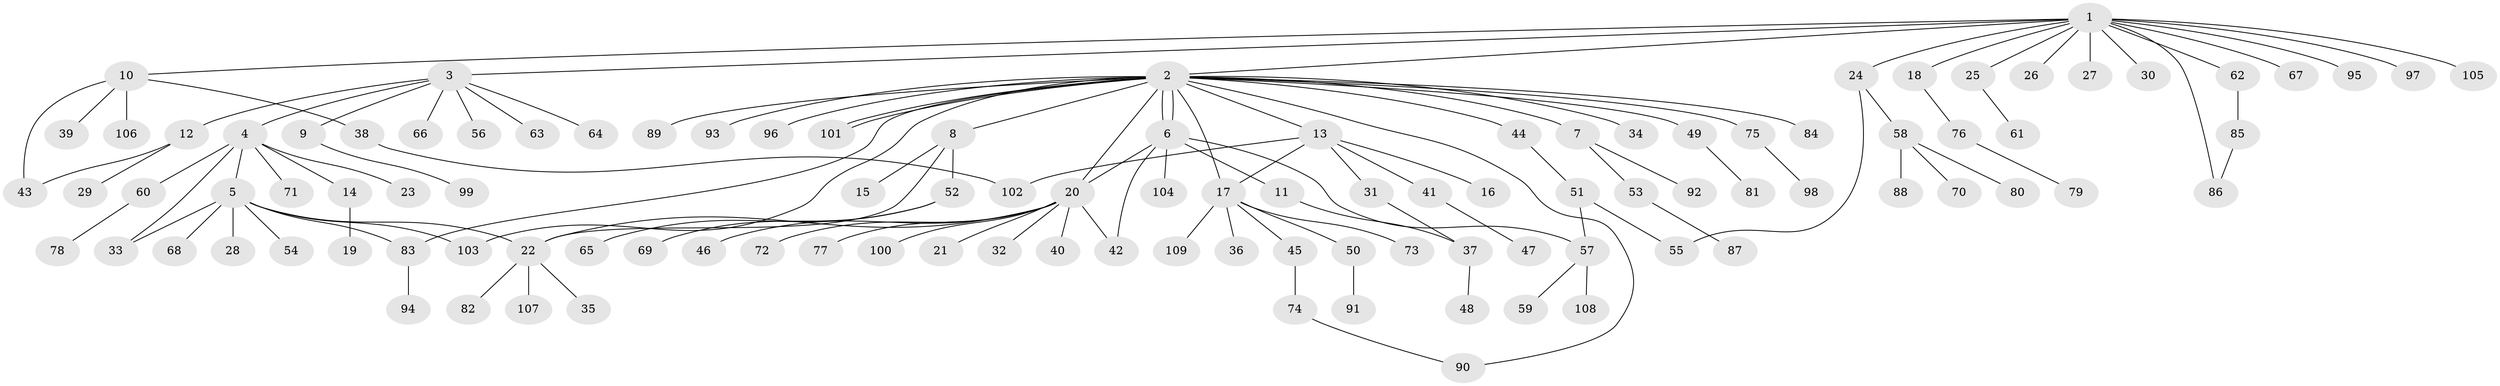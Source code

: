 // Generated by graph-tools (version 1.1) at 2025/50/03/09/25 03:50:00]
// undirected, 109 vertices, 125 edges
graph export_dot {
graph [start="1"]
  node [color=gray90,style=filled];
  1;
  2;
  3;
  4;
  5;
  6;
  7;
  8;
  9;
  10;
  11;
  12;
  13;
  14;
  15;
  16;
  17;
  18;
  19;
  20;
  21;
  22;
  23;
  24;
  25;
  26;
  27;
  28;
  29;
  30;
  31;
  32;
  33;
  34;
  35;
  36;
  37;
  38;
  39;
  40;
  41;
  42;
  43;
  44;
  45;
  46;
  47;
  48;
  49;
  50;
  51;
  52;
  53;
  54;
  55;
  56;
  57;
  58;
  59;
  60;
  61;
  62;
  63;
  64;
  65;
  66;
  67;
  68;
  69;
  70;
  71;
  72;
  73;
  74;
  75;
  76;
  77;
  78;
  79;
  80;
  81;
  82;
  83;
  84;
  85;
  86;
  87;
  88;
  89;
  90;
  91;
  92;
  93;
  94;
  95;
  96;
  97;
  98;
  99;
  100;
  101;
  102;
  103;
  104;
  105;
  106;
  107;
  108;
  109;
  1 -- 2;
  1 -- 3;
  1 -- 10;
  1 -- 18;
  1 -- 24;
  1 -- 25;
  1 -- 26;
  1 -- 27;
  1 -- 30;
  1 -- 62;
  1 -- 67;
  1 -- 86;
  1 -- 95;
  1 -- 97;
  1 -- 105;
  2 -- 6;
  2 -- 6;
  2 -- 7;
  2 -- 8;
  2 -- 13;
  2 -- 17;
  2 -- 20;
  2 -- 34;
  2 -- 44;
  2 -- 49;
  2 -- 75;
  2 -- 83;
  2 -- 84;
  2 -- 89;
  2 -- 90;
  2 -- 93;
  2 -- 96;
  2 -- 101;
  2 -- 101;
  2 -- 103;
  3 -- 4;
  3 -- 9;
  3 -- 12;
  3 -- 56;
  3 -- 63;
  3 -- 64;
  3 -- 66;
  4 -- 5;
  4 -- 14;
  4 -- 23;
  4 -- 33;
  4 -- 60;
  4 -- 71;
  5 -- 22;
  5 -- 28;
  5 -- 33;
  5 -- 54;
  5 -- 68;
  5 -- 83;
  5 -- 103;
  6 -- 11;
  6 -- 20;
  6 -- 42;
  6 -- 57;
  6 -- 104;
  7 -- 53;
  7 -- 92;
  8 -- 15;
  8 -- 22;
  8 -- 52;
  9 -- 99;
  10 -- 38;
  10 -- 39;
  10 -- 43;
  10 -- 106;
  11 -- 37;
  12 -- 29;
  12 -- 43;
  13 -- 16;
  13 -- 17;
  13 -- 31;
  13 -- 41;
  13 -- 102;
  14 -- 19;
  17 -- 36;
  17 -- 45;
  17 -- 50;
  17 -- 73;
  17 -- 109;
  18 -- 76;
  20 -- 21;
  20 -- 22;
  20 -- 32;
  20 -- 40;
  20 -- 42;
  20 -- 46;
  20 -- 72;
  20 -- 77;
  20 -- 100;
  22 -- 35;
  22 -- 82;
  22 -- 107;
  24 -- 55;
  24 -- 58;
  25 -- 61;
  31 -- 37;
  37 -- 48;
  38 -- 102;
  41 -- 47;
  44 -- 51;
  45 -- 74;
  49 -- 81;
  50 -- 91;
  51 -- 55;
  51 -- 57;
  52 -- 65;
  52 -- 69;
  53 -- 87;
  57 -- 59;
  57 -- 108;
  58 -- 70;
  58 -- 80;
  58 -- 88;
  60 -- 78;
  62 -- 85;
  74 -- 90;
  75 -- 98;
  76 -- 79;
  83 -- 94;
  85 -- 86;
}
